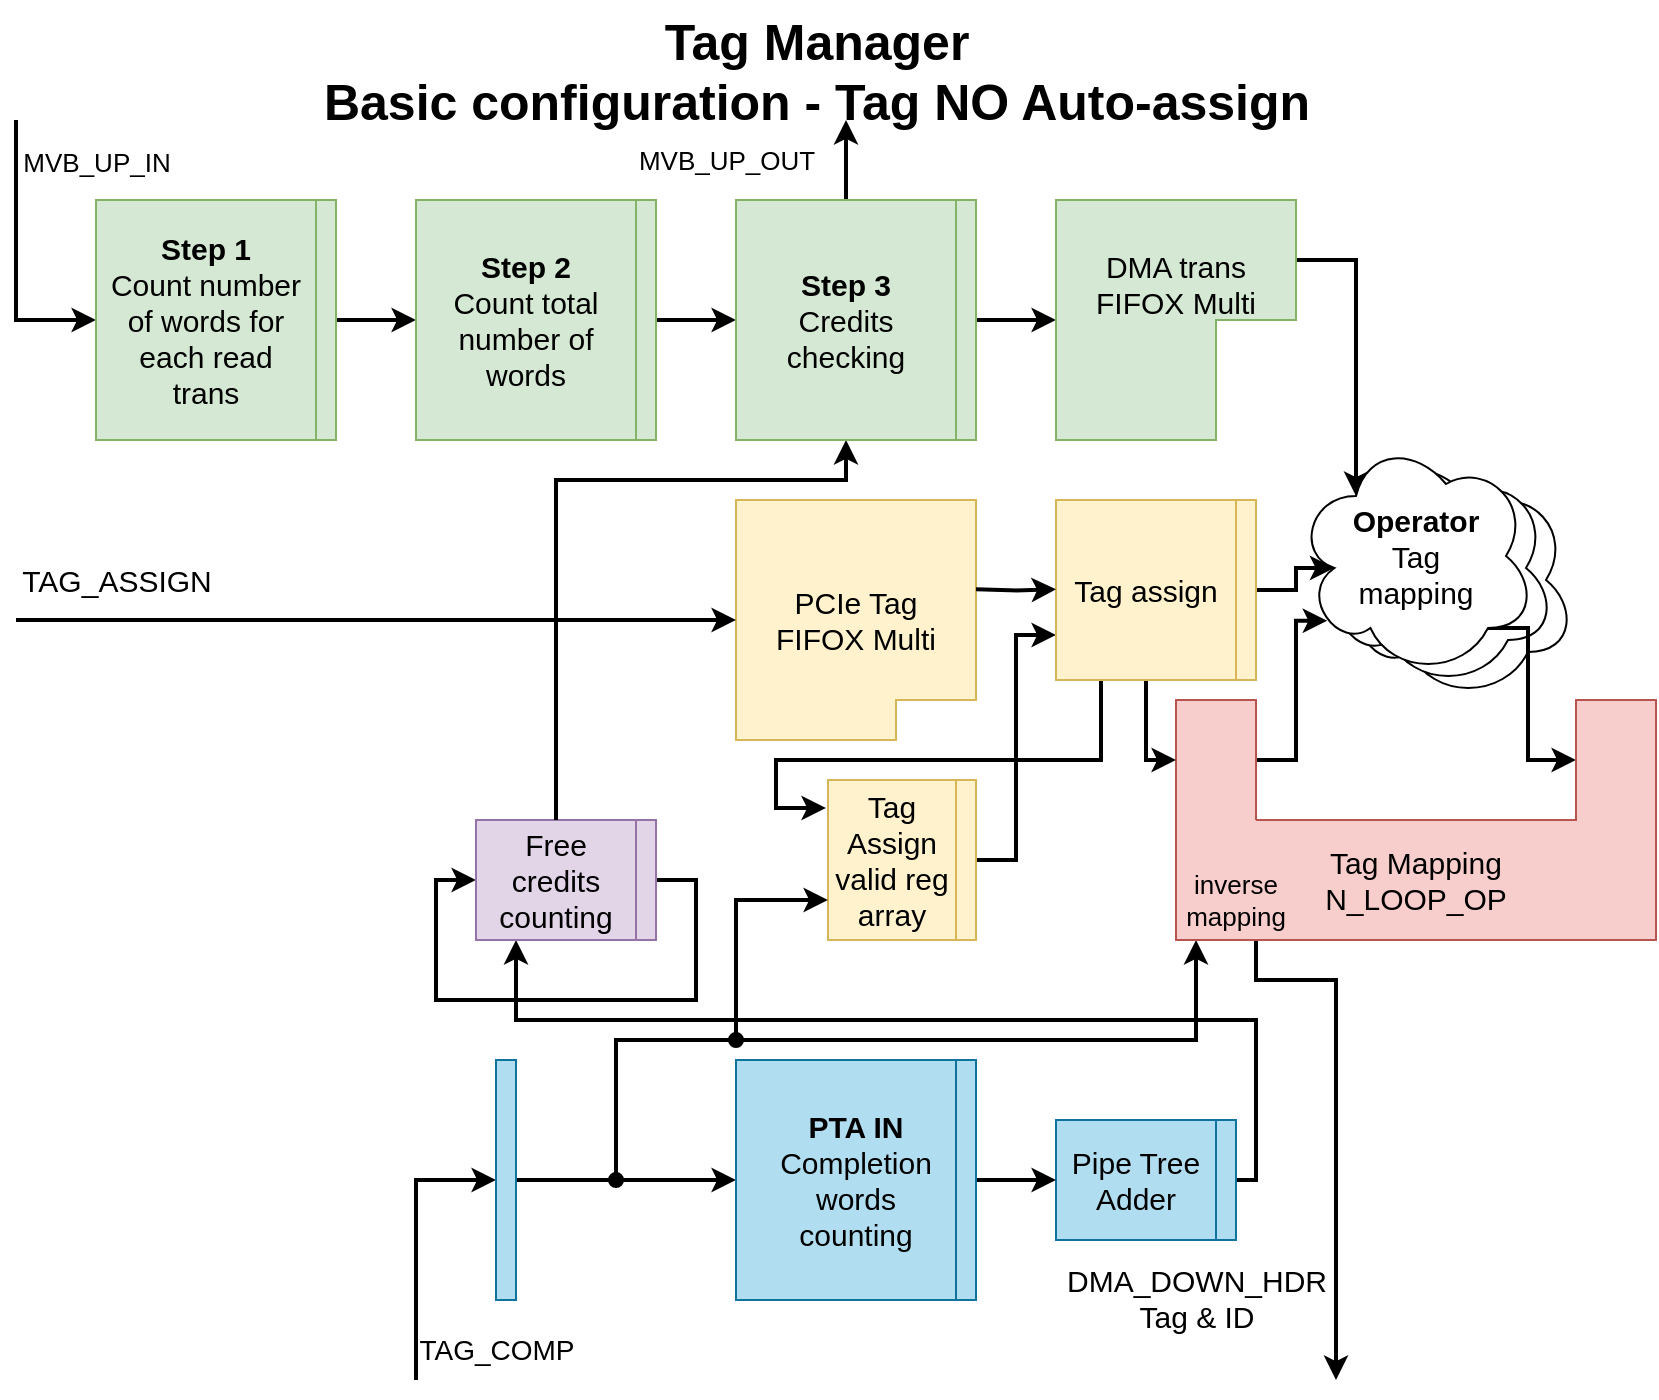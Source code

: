 <mxfile version="14.6.12" type="google"><diagram id="ga7kJ9wSmwBwo71RDET9" name="Page-1"><mxGraphModel dx="1422" dy="773" grid="1" gridSize="10" guides="1" tooltips="1" connect="1" arrows="1" fold="1" page="1" pageScale="1" pageWidth="827" pageHeight="1169" math="0" shadow="0"><root><mxCell id="0"/><mxCell id="1" parent="0"/><mxCell id="MyXsIqM9MPSq_rToviDq-48" value="" style="ellipse;shape=cloud;whiteSpace=wrap;html=1;fontSize=15;fillColor=#ffffff;" parent="1" vertex="1"><mxGeometry x="700" y="290" width="120" height="120" as="geometry"/></mxCell><mxCell id="MyXsIqM9MPSq_rToviDq-47" value="" style="ellipse;shape=cloud;whiteSpace=wrap;html=1;fontSize=15;fillColor=#ffffff;" parent="1" vertex="1"><mxGeometry x="690" y="284" width="120" height="120" as="geometry"/></mxCell><mxCell id="MyXsIqM9MPSq_rToviDq-3" style="edgeStyle=orthogonalEdgeStyle;rounded=0;orthogonalLoop=1;jettySize=auto;html=1;entryX=0;entryY=0.5;entryDx=0;entryDy=0;strokeWidth=2;" parent="1" target="MyXsIqM9MPSq_rToviDq-1" edge="1"><mxGeometry relative="1" as="geometry"><mxPoint x="40" y="120" as="sourcePoint"/><Array as="points"><mxPoint x="40" y="220"/></Array></mxGeometry></mxCell><mxCell id="MyXsIqM9MPSq_rToviDq-5" value="MVB_UP_IN" style="edgeLabel;html=1;align=center;verticalAlign=middle;resizable=0;points=[];fontSize=13;" parent="MyXsIqM9MPSq_rToviDq-3" vertex="1" connectable="0"><mxGeometry x="-0.036" y="3" relative="1" as="geometry"><mxPoint x="37" y="-47" as="offset"/></mxGeometry></mxCell><mxCell id="MyXsIqM9MPSq_rToviDq-10" style="edgeStyle=orthogonalEdgeStyle;rounded=0;orthogonalLoop=1;jettySize=auto;html=1;exitX=1;exitY=0.5;exitDx=0;exitDy=0;fontSize=15;strokeWidth=2;" parent="1" source="MyXsIqM9MPSq_rToviDq-2" edge="1"><mxGeometry relative="1" as="geometry"><mxPoint x="240" y="220" as="targetPoint"/></mxGeometry></mxCell><mxCell id="MyXsIqM9MPSq_rToviDq-18" style="edgeStyle=orthogonalEdgeStyle;rounded=0;orthogonalLoop=1;jettySize=auto;html=1;exitX=1;exitY=0.5;exitDx=0;exitDy=0;entryX=0;entryY=0.5;entryDx=0;entryDy=0;fontSize=15;strokeWidth=2;" parent="1" source="MyXsIqM9MPSq_rToviDq-15" target="MyXsIqM9MPSq_rToviDq-17" edge="1"><mxGeometry relative="1" as="geometry"><Array as="points"><mxPoint x="380" y="500"/><mxPoint x="380" y="560"/><mxPoint x="250" y="560"/><mxPoint x="250" y="500"/></Array></mxGeometry></mxCell><mxCell id="MyXsIqM9MPSq_rToviDq-20" value="PCIe Tag&lt;br&gt;FIFOX Multi&lt;br&gt;" style="shape=corner;whiteSpace=wrap;html=1;fontSize=15;dx=80;dy=100;fillColor=#fff2cc;strokeColor=#d6b656;" parent="1" vertex="1"><mxGeometry x="400" y="310" width="120" height="120" as="geometry"/></mxCell><mxCell id="MyXsIqM9MPSq_rToviDq-24" value="MVB_UP_OUT" style="edgeStyle=orthogonalEdgeStyle;rounded=0;orthogonalLoop=1;jettySize=auto;html=1;exitX=0.5;exitY=0;exitDx=0;exitDy=0;fontSize=13;strokeWidth=2;" parent="1" source="MyXsIqM9MPSq_rToviDq-12" edge="1"><mxGeometry y="60" relative="1" as="geometry"><mxPoint x="455" y="120" as="targetPoint"/><mxPoint as="offset"/><Array as="points"><mxPoint x="455" y="140"/><mxPoint x="455" y="140"/></Array></mxGeometry></mxCell><mxCell id="MyXsIqM9MPSq_rToviDq-46" style="edgeStyle=orthogonalEdgeStyle;rounded=0;orthogonalLoop=1;jettySize=auto;html=1;entryX=0.25;entryY=0.25;entryDx=0;entryDy=0;entryPerimeter=0;fontSize=15;strokeWidth=2;exitX=0;exitY=0;exitDx=120;exitDy=30;exitPerimeter=0;" parent="1" source="s2pkcRq_2MXvl0sYfNIM-15" target="MyXsIqM9MPSq_rToviDq-38" edge="1"><mxGeometry relative="1" as="geometry"><mxPoint x="750" y="205" as="sourcePoint"/><Array as="points"><mxPoint x="710" y="190"/></Array></mxGeometry></mxCell><mxCell id="MyXsIqM9MPSq_rToviDq-30" style="edgeStyle=orthogonalEdgeStyle;rounded=0;orthogonalLoop=1;jettySize=auto;html=1;exitX=1;exitY=0.5;exitDx=0;exitDy=0;fontSize=15;strokeWidth=2;" parent="1" source="MyXsIqM9MPSq_rToviDq-13" edge="1"><mxGeometry relative="1" as="geometry"><mxPoint x="560" y="220" as="targetPoint"/></mxGeometry></mxCell><mxCell id="MyXsIqM9MPSq_rToviDq-45" style="edgeStyle=orthogonalEdgeStyle;rounded=0;orthogonalLoop=1;jettySize=auto;html=1;exitX=0.8;exitY=0.8;exitDx=0;exitDy=0;exitPerimeter=0;entryX=0;entryY=0.5;entryDx=0;entryDy=0;fontSize=15;strokeWidth=2;" parent="1" source="MyXsIqM9MPSq_rToviDq-38" target="MyXsIqM9MPSq_rToviDq-32" edge="1"><mxGeometry relative="1" as="geometry"><Array as="points"><mxPoint x="796" y="374"/><mxPoint x="796" y="440"/></Array></mxGeometry></mxCell><mxCell id="MyXsIqM9MPSq_rToviDq-38" value="&lt;b&gt;Operator&lt;/b&gt;&lt;br&gt;Tag&lt;br&gt;mapping" style="ellipse;shape=cloud;whiteSpace=wrap;html=1;fontSize=15;fillColor=#ffffff;" parent="1" vertex="1"><mxGeometry x="680" y="278" width="120" height="120" as="geometry"/></mxCell><mxCell id="MyXsIqM9MPSq_rToviDq-43" style="edgeStyle=orthogonalEdgeStyle;rounded=0;orthogonalLoop=1;jettySize=auto;html=1;exitX=1;exitY=0.5;exitDx=0;exitDy=0;fontSize=15;strokeWidth=2;entryX=0.13;entryY=0.77;entryDx=0;entryDy=0;entryPerimeter=0;" parent="1" source="MyXsIqM9MPSq_rToviDq-31" target="MyXsIqM9MPSq_rToviDq-38" edge="1"><mxGeometry relative="1" as="geometry"><mxPoint x="710" y="290" as="targetPoint"/><Array as="points"><mxPoint x="680" y="440"/><mxPoint x="680" y="370"/></Array></mxGeometry></mxCell><mxCell id="MyXsIqM9MPSq_rToviDq-51" style="edgeStyle=orthogonalEdgeStyle;rounded=0;orthogonalLoop=1;jettySize=auto;html=1;entryX=0;entryY=0.5;entryDx=0;entryDy=0;entryPerimeter=0;fontSize=15;strokeWidth=2;" parent="1" target="MyXsIqM9MPSq_rToviDq-20" edge="1"><mxGeometry relative="1" as="geometry"><mxPoint x="40" y="370" as="sourcePoint"/><Array as="points"><mxPoint x="215" y="370"/></Array></mxGeometry></mxCell><mxCell id="s2pkcRq_2MXvl0sYfNIM-11" value="TAG_ASSIGN" style="edgeLabel;html=1;align=center;verticalAlign=middle;resizable=0;points=[];fontSize=15;" vertex="1" connectable="0" parent="MyXsIqM9MPSq_rToviDq-51"><mxGeometry x="-0.917" y="-1" relative="1" as="geometry"><mxPoint x="35" y="-21" as="offset"/></mxGeometry></mxCell><mxCell id="MyXsIqM9MPSq_rToviDq-31" value="" style="shape=partialRectangle;whiteSpace=wrap;html=1;bottom=0;right=1;fontSize=15;fillColor=#f8cecc;strokeColor=#b85450;" parent="1" vertex="1"><mxGeometry x="620" y="410" width="40" height="60" as="geometry"/></mxCell><mxCell id="MyXsIqM9MPSq_rToviDq-32" value="" style="shape=partialRectangle;whiteSpace=wrap;html=1;bottom=0;right=1;fontSize=15;fillColor=#f8cecc;strokeColor=#b85450;" parent="1" vertex="1"><mxGeometry x="820" y="410" width="40" height="60" as="geometry"/></mxCell><mxCell id="MyXsIqM9MPSq_rToviDq-71" style="edgeStyle=orthogonalEdgeStyle;rounded=0;orthogonalLoop=1;jettySize=auto;html=1;exitX=1;exitY=1;exitDx=0;exitDy=0;fontSize=15;startArrow=none;startFill=0;strokeWidth=2;" parent="1" source="MyXsIqM9MPSq_rToviDq-33" edge="1"><mxGeometry relative="1" as="geometry"><mxPoint x="700" y="750" as="targetPoint"/><Array as="points"><mxPoint x="660" y="550"/><mxPoint x="700" y="550"/></Array></mxGeometry></mxCell><mxCell id="MyXsIqM9MPSq_rToviDq-72" value="DMA_DOWN_HDR&lt;br&gt; Tag &amp;amp; ID" style="edgeLabel;html=1;align=center;verticalAlign=middle;resizable=0;points=[];fontSize=15;" parent="MyXsIqM9MPSq_rToviDq-71" vertex="1" connectable="0"><mxGeometry x="0.894" y="3" relative="1" as="geometry"><mxPoint x="-73" y="-27" as="offset"/></mxGeometry></mxCell><mxCell id="MyXsIqM9MPSq_rToviDq-34" value="" style="shape=partialRectangle;whiteSpace=wrap;html=1;bottom=1;right=1;fontSize=15;top=0;left=0;fillColor=#f8cecc;strokeColor=#b85450;" parent="1" vertex="1"><mxGeometry x="820" y="470" width="40" height="60" as="geometry"/></mxCell><mxCell id="MyXsIqM9MPSq_rToviDq-35" value="Tag Mapping N_LOOP_OP" style="shape=partialRectangle;whiteSpace=wrap;html=1;bottom=1;right=0;fontSize=15;top=1;left=0;fillColor=#f8cecc;strokeColor=#b85450;" parent="1" vertex="1"><mxGeometry x="660" y="470" width="160" height="60" as="geometry"/></mxCell><mxCell id="MyXsIqM9MPSq_rToviDq-57" value="Tag Manager&lt;br&gt;Basic configuration - Tag NO Auto-assign" style="text;html=1;align=center;verticalAlign=middle;resizable=0;points=[];autosize=1;strokeColor=none;fontSize=25;fontStyle=1" parent="1" vertex="1"><mxGeometry x="185" y="60" width="510" height="70" as="geometry"/></mxCell><mxCell id="MyXsIqM9MPSq_rToviDq-59" value="&lt;font style=&quot;font-size: 14px&quot;&gt;TAG_COMP&lt;/font&gt;" style="edgeStyle=orthogonalEdgeStyle;rounded=0;orthogonalLoop=1;jettySize=auto;html=1;exitX=0;exitY=0.5;exitDx=0;exitDy=0;fontSize=25;strokeWidth=2;entryX=0;entryY=0.5;entryDx=0;entryDy=0;" parent="1" target="MyXsIqM9MPSq_rToviDq-58" edge="1"><mxGeometry x="-0.714" y="-40" relative="1" as="geometry"><mxPoint x="240" y="750" as="sourcePoint"/><Array as="points"><mxPoint x="240" y="650"/></Array><mxPoint as="offset"/></mxGeometry></mxCell><mxCell id="MyXsIqM9MPSq_rToviDq-63" style="edgeStyle=orthogonalEdgeStyle;rounded=0;orthogonalLoop=1;jettySize=auto;html=1;exitX=1;exitY=0.5;exitDx=0;exitDy=0;entryX=0;entryY=0.5;entryDx=0;entryDy=0;fontSize=25;strokeWidth=2;" parent="1" source="MyXsIqM9MPSq_rToviDq-58" target="MyXsIqM9MPSq_rToviDq-61" edge="1"><mxGeometry relative="1" as="geometry"/></mxCell><mxCell id="MyXsIqM9MPSq_rToviDq-68" style="edgeStyle=orthogonalEdgeStyle;rounded=0;orthogonalLoop=1;jettySize=auto;html=1;entryX=0.25;entryY=1;entryDx=0;entryDy=0;fontSize=15;strokeWidth=2;startArrow=oval;startFill=1;" parent="1" target="MyXsIqM9MPSq_rToviDq-33" edge="1"><mxGeometry relative="1" as="geometry"><mxPoint x="340" y="650" as="sourcePoint"/><Array as="points"><mxPoint x="340" y="580"/><mxPoint x="630" y="580"/></Array></mxGeometry></mxCell><mxCell id="MyXsIqM9MPSq_rToviDq-58" value="" style="rounded=0;whiteSpace=wrap;html=1;fontSize=25;fillColor=#b1ddf0;strokeColor=#10739e;" parent="1" vertex="1"><mxGeometry x="280" y="590" width="10" height="120" as="geometry"/></mxCell><mxCell id="MyXsIqM9MPSq_rToviDq-66" style="edgeStyle=orthogonalEdgeStyle;rounded=0;orthogonalLoop=1;jettySize=auto;html=1;exitX=1;exitY=0.5;exitDx=0;exitDy=0;entryX=0.25;entryY=1;entryDx=0;entryDy=0;fontSize=15;strokeWidth=2;" parent="1" source="MyXsIqM9MPSq_rToviDq-64" target="MyXsIqM9MPSq_rToviDq-17" edge="1"><mxGeometry relative="1" as="geometry"><Array as="points"><mxPoint x="660" y="650"/><mxPoint x="660" y="570"/><mxPoint x="290" y="570"/></Array></mxGeometry></mxCell><mxCell id="MyXsIqM9MPSq_rToviDq-64" value="Pipe Tree Adder" style="rounded=0;whiteSpace=wrap;html=1;fontSize=15;fillColor=#b1ddf0;strokeColor=#10739e;" parent="1" vertex="1"><mxGeometry x="560" y="620" width="80" height="60" as="geometry"/></mxCell><mxCell id="MyXsIqM9MPSq_rToviDq-65" style="edgeStyle=orthogonalEdgeStyle;rounded=0;orthogonalLoop=1;jettySize=auto;html=1;exitX=1;exitY=0.5;exitDx=0;exitDy=0;entryX=0;entryY=0.5;entryDx=0;entryDy=0;fontSize=15;strokeWidth=2;" parent="1" source="MyXsIqM9MPSq_rToviDq-62" target="MyXsIqM9MPSq_rToviDq-64" edge="1"><mxGeometry relative="1" as="geometry"/></mxCell><mxCell id="MyXsIqM9MPSq_rToviDq-33" value="" style="shape=partialRectangle;whiteSpace=wrap;html=1;bottom=1;right=0;fontSize=13;top=0;fillColor=#f8cecc;strokeColor=#b85450;" parent="1" vertex="1"><mxGeometry x="620" y="470" width="40" height="60" as="geometry"/></mxCell><mxCell id="MyXsIqM9MPSq_rToviDq-73" value="inverse mapping" style="text;html=1;strokeColor=none;fillColor=none;align=center;verticalAlign=middle;whiteSpace=wrap;rounded=0;fontSize=13;" parent="1" vertex="1"><mxGeometry x="630" y="500" width="40" height="20" as="geometry"/></mxCell><mxCell id="MyXsIqM9MPSq_rToviDq-17" value="Free credits&lt;br&gt;counting" style="rounded=0;whiteSpace=wrap;html=1;fontSize=15;fillColor=#e1d5e7;strokeColor=#9673a6;" parent="1" vertex="1"><mxGeometry x="270" y="470" width="80" height="60" as="geometry"/></mxCell><mxCell id="MyXsIqM9MPSq_rToviDq-19" style="edgeStyle=orthogonalEdgeStyle;rounded=0;orthogonalLoop=1;jettySize=auto;html=1;exitX=0.5;exitY=0;exitDx=0;exitDy=0;entryX=0.5;entryY=1;entryDx=0;entryDy=0;fontSize=15;strokeWidth=2;" parent="1" source="MyXsIqM9MPSq_rToviDq-17" target="MyXsIqM9MPSq_rToviDq-12" edge="1"><mxGeometry x="80" y="160" as="geometry"><Array as="points"><mxPoint x="310" y="300"/><mxPoint x="455" y="300"/></Array></mxGeometry></mxCell><mxCell id="MyXsIqM9MPSq_rToviDq-14" style="edgeStyle=orthogonalEdgeStyle;rounded=0;orthogonalLoop=1;jettySize=auto;html=1;exitX=1;exitY=0.5;exitDx=0;exitDy=0;fontSize=15;strokeWidth=2;entryX=0;entryY=0.5;entryDx=0;entryDy=0;" parent="1" source="MyXsIqM9MPSq_rToviDq-9" target="MyXsIqM9MPSq_rToviDq-12" edge="1"><mxGeometry x="80" y="160" as="geometry"><mxPoint x="430" y="590" as="targetPoint"/><mxPoint x="560" y="380" as="sourcePoint"/></mxGeometry></mxCell><mxCell id="MyXsIqM9MPSq_rToviDq-61" value="&lt;b&gt;PTA IN&lt;/b&gt;&lt;br&gt;Completion words&lt;br&gt;counting" style="rounded=0;whiteSpace=wrap;html=1;fontSize=15;fillColor=#b1ddf0;strokeColor=#10739e;" parent="1" vertex="1"><mxGeometry x="400" y="590" width="120" height="120" as="geometry"/></mxCell><mxCell id="MyXsIqM9MPSq_rToviDq-12" value="&lt;b&gt;Step 3&lt;/b&gt;&lt;br&gt;Credits&lt;br&gt;checking" style="rounded=0;whiteSpace=wrap;html=1;fontSize=15;fillColor=#d5e8d4;strokeColor=#82b366;" parent="1" vertex="1"><mxGeometry x="400" y="160" width="110" height="120" as="geometry"/></mxCell><mxCell id="MyXsIqM9MPSq_rToviDq-8" value="&lt;b&gt;Step 2&lt;/b&gt;&lt;br&gt;Count total number of&lt;br&gt;words" style="rounded=0;whiteSpace=wrap;html=1;fontSize=15;fillColor=#d5e8d4;strokeColor=#82b366;" parent="1" vertex="1"><mxGeometry x="240" y="160" width="110" height="120" as="geometry"/></mxCell><mxCell id="MyXsIqM9MPSq_rToviDq-1" value="&lt;b&gt;Step 1&lt;/b&gt;&lt;br&gt;Count number&lt;br&gt;of words for&lt;br&gt;each read&lt;br&gt;trans" style="rounded=0;whiteSpace=wrap;html=1;fontSize=15;fillColor=#d5e8d4;strokeColor=#82b366;" parent="1" vertex="1"><mxGeometry x="80" y="160" width="110" height="120" as="geometry"/></mxCell><mxCell id="MyXsIqM9MPSq_rToviDq-15" value="" style="rounded=0;whiteSpace=wrap;html=1;fontSize=15;fillColor=#e1d5e7;strokeColor=#9673a6;" parent="1" vertex="1"><mxGeometry x="350" y="470" width="10" height="60" as="geometry"/></mxCell><mxCell id="MyXsIqM9MPSq_rToviDq-67" value="" style="rounded=0;whiteSpace=wrap;html=1;fontSize=25;fillColor=#b1ddf0;strokeColor=#10739e;" parent="1" vertex="1"><mxGeometry x="640" y="620" width="10" height="60" as="geometry"/></mxCell><mxCell id="MyXsIqM9MPSq_rToviDq-62" value="" style="rounded=0;whiteSpace=wrap;html=1;fillColor=#b1ddf0;strokeColor=#10739e;" parent="1" vertex="1"><mxGeometry x="510" y="590" width="10" height="120" as="geometry"/></mxCell><mxCell id="MyXsIqM9MPSq_rToviDq-13" value="" style="rounded=0;whiteSpace=wrap;html=1;fillColor=#d5e8d4;strokeColor=#82b366;" parent="1" vertex="1"><mxGeometry x="510" y="160" width="10" height="120" as="geometry"/></mxCell><mxCell id="MyXsIqM9MPSq_rToviDq-9" value="" style="rounded=0;whiteSpace=wrap;html=1;fillColor=#d5e8d4;strokeColor=#82b366;" parent="1" vertex="1"><mxGeometry x="350" y="160" width="10" height="120" as="geometry"/></mxCell><mxCell id="MyXsIqM9MPSq_rToviDq-2" value="" style="rounded=0;whiteSpace=wrap;html=1;fillColor=#d5e8d4;strokeColor=#82b366;" parent="1" vertex="1"><mxGeometry x="190" y="160" width="10" height="120" as="geometry"/></mxCell><mxCell id="s2pkcRq_2MXvl0sYfNIM-3" value="Tag Assign valid reg array" style="rounded=0;whiteSpace=wrap;html=1;fontSize=15;fillColor=#fff2cc;strokeColor=#d6b656;" vertex="1" parent="1"><mxGeometry x="446" y="450" width="64" height="80" as="geometry"/></mxCell><mxCell id="s2pkcRq_2MXvl0sYfNIM-7" style="edgeStyle=orthogonalEdgeStyle;rounded=0;orthogonalLoop=1;jettySize=auto;html=1;exitX=1;exitY=0.5;exitDx=0;exitDy=0;entryX=0;entryY=0.75;entryDx=0;entryDy=0;fontSize=15;strokeWidth=2;" edge="1" parent="1" source="s2pkcRq_2MXvl0sYfNIM-4" target="s2pkcRq_2MXvl0sYfNIM-5"><mxGeometry relative="1" as="geometry"/></mxCell><mxCell id="s2pkcRq_2MXvl0sYfNIM-4" value="&lt;div&gt;&lt;br&gt;&lt;/div&gt;" style="rounded=0;whiteSpace=wrap;html=1;fontSize=15;fillColor=#fff2cc;strokeColor=#d6b656;" vertex="1" parent="1"><mxGeometry x="510" y="450" width="10" height="80" as="geometry"/></mxCell><mxCell id="s2pkcRq_2MXvl0sYfNIM-10" style="edgeStyle=orthogonalEdgeStyle;rounded=0;orthogonalLoop=1;jettySize=auto;html=1;exitX=0.5;exitY=1;exitDx=0;exitDy=0;entryX=0;entryY=0.5;entryDx=0;entryDy=0;fontSize=15;strokeWidth=2;" edge="1" parent="1" source="s2pkcRq_2MXvl0sYfNIM-5" target="MyXsIqM9MPSq_rToviDq-31"><mxGeometry relative="1" as="geometry"><Array as="points"><mxPoint x="605" y="440"/></Array></mxGeometry></mxCell><mxCell id="s2pkcRq_2MXvl0sYfNIM-14" style="edgeStyle=orthogonalEdgeStyle;rounded=0;orthogonalLoop=1;jettySize=auto;html=1;exitX=0.25;exitY=1;exitDx=0;exitDy=0;entryX=-0.016;entryY=0.175;entryDx=0;entryDy=0;fontSize=15;startArrow=none;startFill=0;strokeWidth=2;entryPerimeter=0;" edge="1" parent="1" source="s2pkcRq_2MXvl0sYfNIM-5" target="s2pkcRq_2MXvl0sYfNIM-3"><mxGeometry relative="1" as="geometry"><Array as="points"><mxPoint x="583" y="440"/><mxPoint x="420" y="440"/><mxPoint x="420" y="464"/></Array></mxGeometry></mxCell><mxCell id="s2pkcRq_2MXvl0sYfNIM-5" value="Tag assign" style="rounded=0;whiteSpace=wrap;html=1;fontSize=15;fillColor=#fff2cc;strokeColor=#d6b656;" vertex="1" parent="1"><mxGeometry x="560" y="310" width="90" height="90" as="geometry"/></mxCell><mxCell id="s2pkcRq_2MXvl0sYfNIM-16" style="edgeStyle=orthogonalEdgeStyle;rounded=0;orthogonalLoop=1;jettySize=auto;html=1;exitX=1;exitY=0.5;exitDx=0;exitDy=0;entryX=0.16;entryY=0.55;entryDx=0;entryDy=0;entryPerimeter=0;fontSize=15;startArrow=none;startFill=0;strokeWidth=2;" edge="1" parent="1" source="s2pkcRq_2MXvl0sYfNIM-6" target="MyXsIqM9MPSq_rToviDq-38"><mxGeometry relative="1" as="geometry"/></mxCell><mxCell id="s2pkcRq_2MXvl0sYfNIM-6" value="" style="rounded=0;whiteSpace=wrap;html=1;fillColor=#fff2cc;strokeColor=#d6b656;" vertex="1" parent="1"><mxGeometry x="650" y="310" width="10" height="90" as="geometry"/></mxCell><mxCell id="s2pkcRq_2MXvl0sYfNIM-9" style="edgeStyle=orthogonalEdgeStyle;rounded=0;orthogonalLoop=1;jettySize=auto;html=1;exitX=1;exitY=0.5;exitDx=0;exitDy=0;fontSize=15;strokeWidth=2;" edge="1" parent="1"><mxGeometry relative="1" as="geometry"><mxPoint x="520" y="354.66" as="sourcePoint"/><mxPoint x="560" y="354.66" as="targetPoint"/></mxGeometry></mxCell><mxCell id="s2pkcRq_2MXvl0sYfNIM-13" style="edgeStyle=orthogonalEdgeStyle;rounded=0;orthogonalLoop=1;jettySize=auto;html=1;fontSize=15;strokeWidth=2;startArrow=oval;startFill=1;entryX=0;entryY=0.75;entryDx=0;entryDy=0;" edge="1" parent="1" target="s2pkcRq_2MXvl0sYfNIM-3"><mxGeometry relative="1" as="geometry"><mxPoint x="400" y="580" as="sourcePoint"/><mxPoint x="480" y="530" as="targetPoint"/><Array as="points"><mxPoint x="400" y="510"/></Array></mxGeometry></mxCell><mxCell id="s2pkcRq_2MXvl0sYfNIM-15" value="DMA trans&lt;br&gt;FIFOX Multi&lt;br&gt;&lt;br&gt;&lt;br&gt;" style="shape=corner;whiteSpace=wrap;html=1;fontSize=15;dx=80;dy=60;fillColor=#d5e8d4;strokeColor=#82b366;" vertex="1" parent="1"><mxGeometry x="560" y="160" width="120" height="120" as="geometry"/></mxCell></root></mxGraphModel></diagram></mxfile>